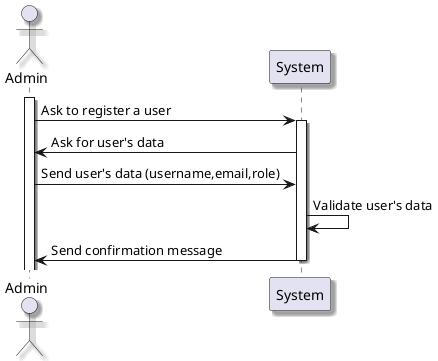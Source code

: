 @startuml US 5.1.1 Level 1

skinparam handwritten false
skinparam monochrome false
skinparam packageStyle rect
skinparam defaultFontName FG Virgil
skinparam shadowing true

actor Admin as AD

activate AD
AD -> System: Ask to register a user
activate System
System -> AD: Ask for user's data
AD -> System: Send user's data (username,email,role)
System -> System: Validate user's data
System -> AD: Send confirmation message
deactivate System

@enduml